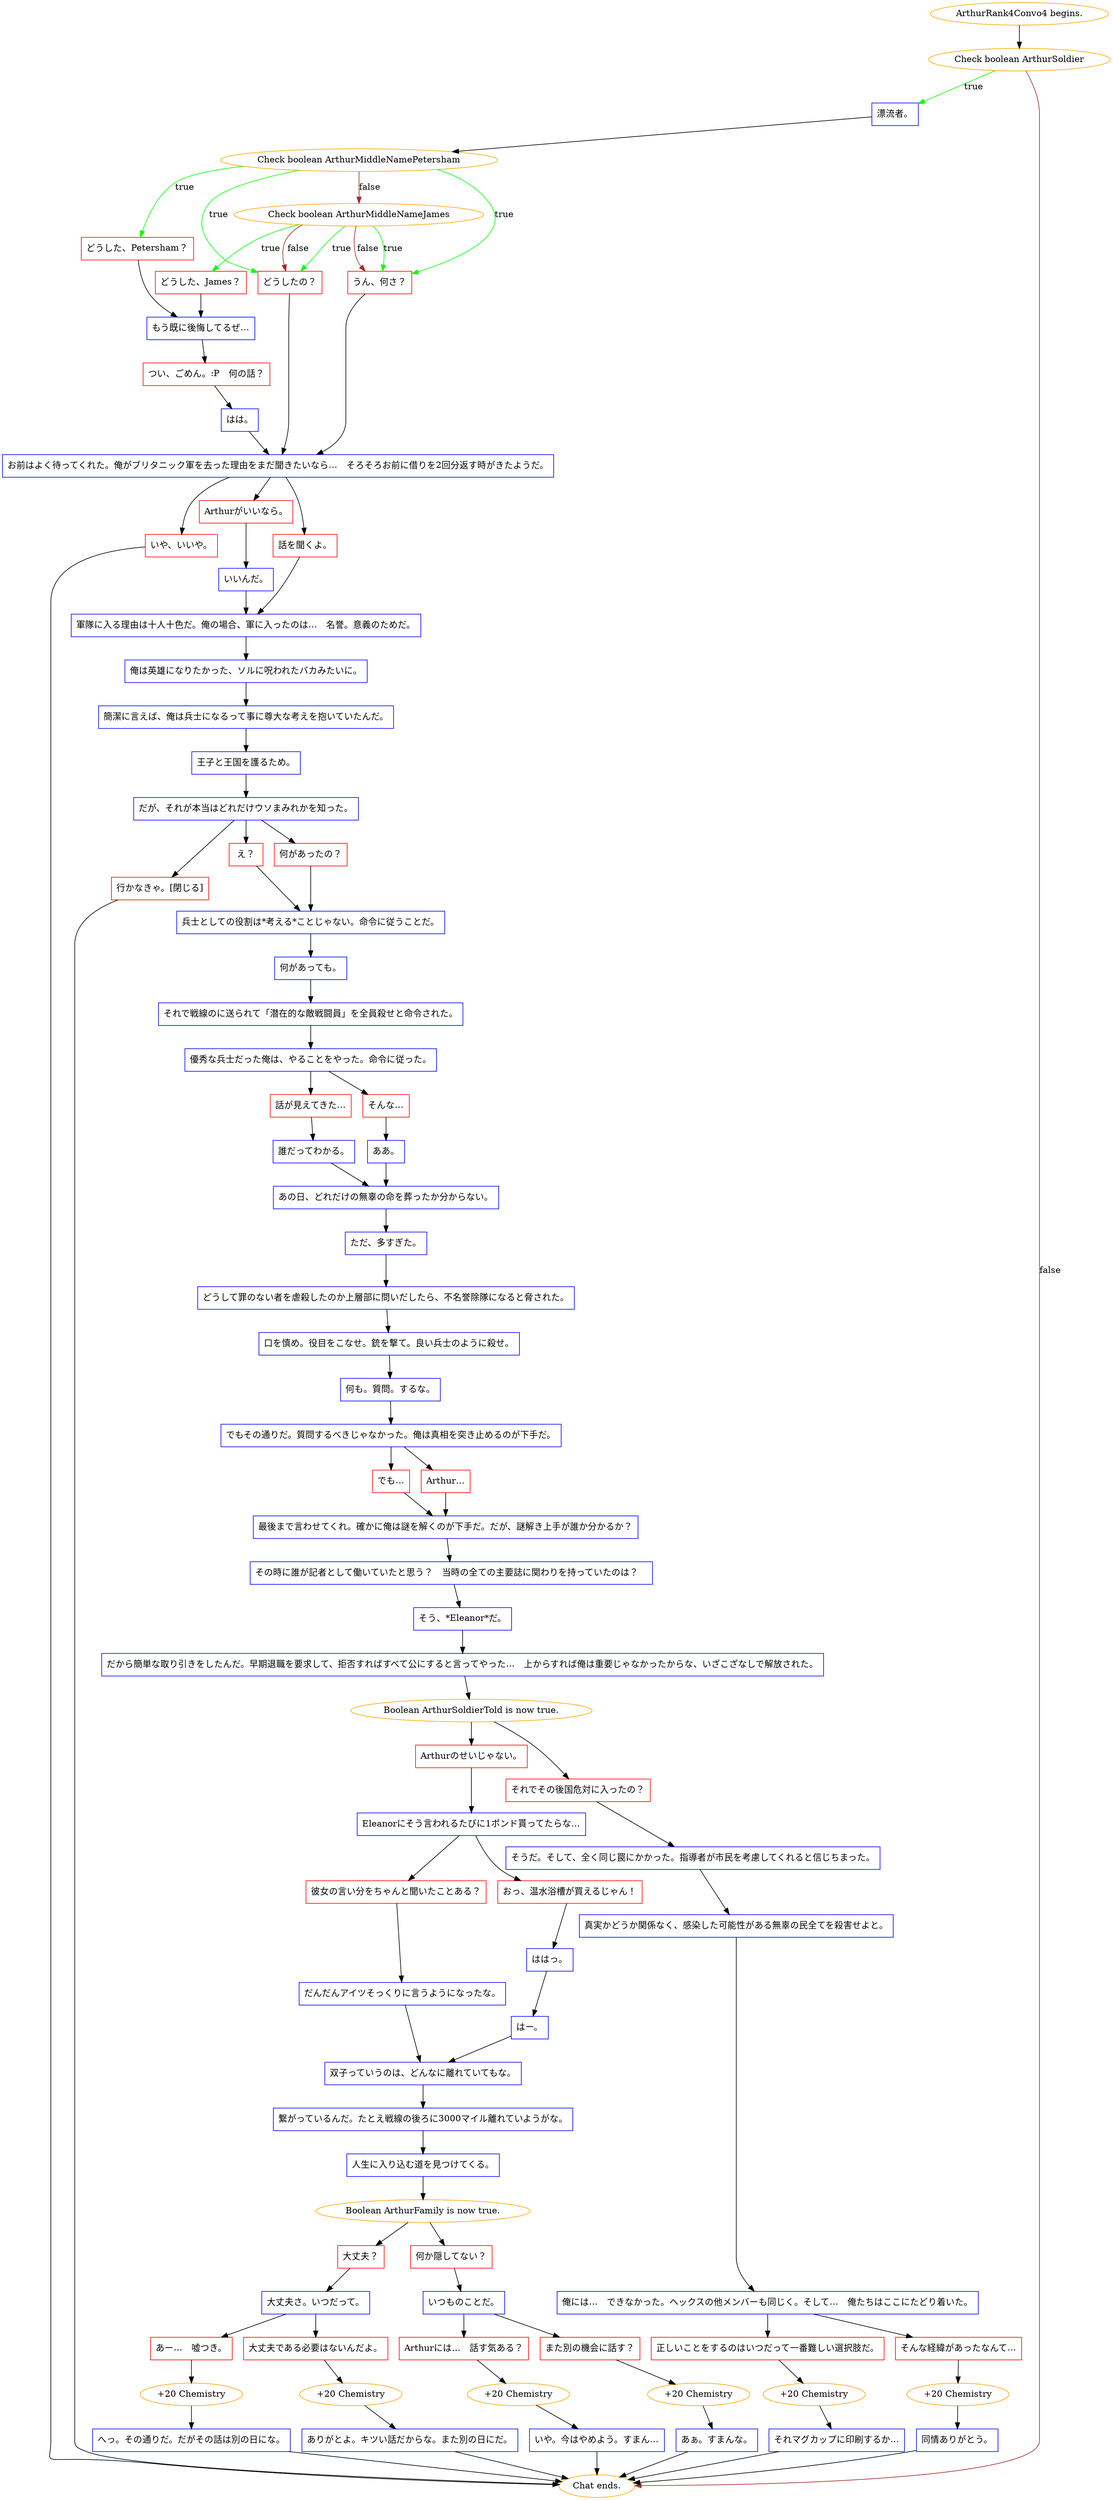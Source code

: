 digraph {
	"ArthurRank4Convo4 begins." [color=orange];
		"ArthurRank4Convo4 begins." -> j1651121292;
	j1651121292 [label="Check boolean ArthurSoldier",color=orange];
		j1651121292 -> j3004462473 [label=true,color=green];
		j1651121292 -> "Chat ends." [label=false,color=brown];
	j3004462473 [label="漂流者。",shape=box,color=blue];
		j3004462473 -> j2062515714;
	"Chat ends." [color=orange];
	j2062515714 [label="Check boolean ArthurMiddleNamePetersham",color=orange];
		j2062515714 -> j1655073219 [label=true,color=green];
		j2062515714 -> j2054651104 [label=true,color=green];
		j2062515714 -> j1801485841 [label=true,color=green];
		j2062515714 -> j2878711458 [label=false,color=brown];
	j1655073219 [label="どうした、Petersham？",shape=box,color=red];
		j1655073219 -> j52750298;
	j2054651104 [label="どうしたの？",shape=box,color=red];
		j2054651104 -> j915167377;
	j1801485841 [label="うん、何さ？",shape=box,color=red];
		j1801485841 -> j915167377;
	j2878711458 [label="Check boolean ArthurMiddleNameJames",color=orange];
		j2878711458 -> j4142304287 [label=true,color=green];
		j2878711458 -> j2054651104 [label=true,color=green];
		j2878711458 -> j1801485841 [label=true,color=green];
		j2878711458 -> j2054651104 [label=false,color=brown];
		j2878711458 -> j1801485841 [label=false,color=brown];
	j52750298 [label="もう既に後悔してるぜ…",shape=box,color=blue];
		j52750298 -> j2267181409;
	j915167377 [label="お前はよく待ってくれた。俺がブリタニック軍を去った理由をまだ聞きたいなら…　そろそろお前に借りを2回分返す時がきたようだ。",shape=box,color=blue];
		j915167377 -> j1556288750;
		j915167377 -> j2298073660;
		j915167377 -> j3396929188;
	j4142304287 [label="どうした、James？",shape=box,color=red];
		j4142304287 -> j52750298;
	j2267181409 [label="つい、ごめん。:P　何の話？",shape=box,color=red];
		j2267181409 -> j1931069411;
	j1556288750 [label="Arthurがいいなら。",shape=box,color=red];
		j1556288750 -> j1676622707;
	j2298073660 [label="話を聞くよ。",shape=box,color=red];
		j2298073660 -> j3758794086;
	j3396929188 [label="いや、いいや。",shape=box,color=red];
		j3396929188 -> "Chat ends.";
	j1931069411 [label="はは。",shape=box,color=blue];
		j1931069411 -> j915167377;
	j1676622707 [label="いいんだ。",shape=box,color=blue];
		j1676622707 -> j3758794086;
	j3758794086 [label="軍隊に入る理由は十人十色だ。俺の場合、軍に入ったのは…　名誉。意義のためだ。",shape=box,color=blue];
		j3758794086 -> j4008999444;
	j4008999444 [label="俺は英雄になりたかった、ソルに呪われたバカみたいに。",shape=box,color=blue];
		j4008999444 -> j1532733264;
	j1532733264 [label="簡潔に言えば、俺は兵士になるって事に尊大な考えを抱いていたんだ。",shape=box,color=blue];
		j1532733264 -> j2231307705;
	j2231307705 [label="王子と王国を護るため。",shape=box,color=blue];
		j2231307705 -> j3976457714;
	j3976457714 [label="だが、それが本当はどれだけウソまみれかを知った。",shape=box,color=blue];
		j3976457714 -> j4220399856;
		j3976457714 -> j2323298986;
		j3976457714 -> j3790993002;
	j4220399856 [label="何があったの？",shape=box,color=red];
		j4220399856 -> j4191214853;
	j2323298986 [label="え？",shape=box,color=red];
		j2323298986 -> j4191214853;
	j3790993002 [label="行かなきゃ。[閉じる]",shape=box,color=red];
		j3790993002 -> "Chat ends.";
	j4191214853 [label="兵士としての役割は*考える*ことじゃない。命令に従うことだ。",shape=box,color=blue];
		j4191214853 -> j7683569;
	j7683569 [label="何があっても。",shape=box,color=blue];
		j7683569 -> j952042721;
	j952042721 [label="それで戦線のに送られて「潜在的な敵戦闘員」を全員殺せと命令された。",shape=box,color=blue];
		j952042721 -> j4039813781;
	j4039813781 [label="優秀な兵士だった俺は、やることをやった。命令に従った。",shape=box,color=blue];
		j4039813781 -> j1246563246;
		j4039813781 -> j3727828325;
	j1246563246 [label="話が見えてきた…",shape=box,color=red];
		j1246563246 -> j1046234097;
	j3727828325 [label="そんな…",shape=box,color=red];
		j3727828325 -> j1586625451;
	j1046234097 [label="誰だってわかる。",shape=box,color=blue];
		j1046234097 -> j2844907136;
	j1586625451 [label="ああ。",shape=box,color=blue];
		j1586625451 -> j2844907136;
	j2844907136 [label="あの日、どれだけの無辜の命を葬ったか分からない。",shape=box,color=blue];
		j2844907136 -> j1756833438;
	j1756833438 [label="ただ、多すぎた。",shape=box,color=blue];
		j1756833438 -> j1235961125;
	j1235961125 [label="どうして罪のない者を虐殺したのか上層部に問いだしたら、不名誉除隊になると脅された。",shape=box,color=blue];
		j1235961125 -> j1142261080;
	j1142261080 [label="口を慎め。役目をこなせ。銃を撃て。良い兵士のように殺せ。",shape=box,color=blue];
		j1142261080 -> j4176514098;
	j4176514098 [label="何も。質問。するな。",shape=box,color=blue];
		j4176514098 -> j173342195;
	j173342195 [label="でもその通りだ。質問するべきじゃなかった。俺は真相を突き止めるのが下手だ。",shape=box,color=blue];
		j173342195 -> j2742863722;
		j173342195 -> j3646168721;
	j2742863722 [label="でも…",shape=box,color=red];
		j2742863722 -> j1506396036;
	j3646168721 [label="Arthur…",shape=box,color=red];
		j3646168721 -> j1506396036;
	j1506396036 [label="最後まで言わせてくれ。確かに俺は謎を解くのが下手だ。だが、謎解き上手が誰か分かるか？",shape=box,color=blue];
		j1506396036 -> j1684568939;
	j1684568939 [label="その時に誰が記者として働いていたと思う？　当時の全ての主要誌に関わりを持っていたのは？　",shape=box,color=blue];
		j1684568939 -> j209674202;
	j209674202 [label="そう、*Eleanor*だ。",shape=box,color=blue];
		j209674202 -> j882686499;
	j882686499 [label="だから簡単な取り引きをしたんだ。早期退職を要求して、拒否すればすべて公にすると言ってやった…　上からすれば俺は重要じゃなかったからな、いざこざなしで解放された。",shape=box,color=blue];
		j882686499 -> j1539124429;
	j1539124429 [label="Boolean ArthurSoldierTold is now true.",color=orange];
		j1539124429 -> j2532829516;
		j1539124429 -> j3840060259;
	j2532829516 [label="それでその後国危対に入ったの？",shape=box,color=red];
		j2532829516 -> j2447432409;
	j3840060259 [label="Arthurのせいじゃない。",shape=box,color=red];
		j3840060259 -> j2193125484;
	j2447432409 [label="そうだ。そして、全く同じ罠にかかった。指導者が市民を考慮してくれると信じちまった。",shape=box,color=blue];
		j2447432409 -> j2722084720;
	j2193125484 [label="Eleanorにそう言われるたびに1ポンド貰ってたらな…",shape=box,color=blue];
		j2193125484 -> j475577599;
		j2193125484 -> j976961624;
	j2722084720 [label="真実かどうか関係なく、感染した可能性がある無辜の民全てを殺害せよと。",shape=box,color=blue];
		j2722084720 -> j4108460375;
	j475577599 [label="彼女の言い分をちゃんと聞いたことある？",shape=box,color=red];
		j475577599 -> j3895212527;
	j976961624 [label="おっ、温水浴槽が買えるじゃん！",shape=box,color=red];
		j976961624 -> j1112191534;
	j4108460375 [label="俺には…　できなかった。ヘックスの他メンバーも同じく。そして…　俺たちはここにたどり着いた。",shape=box,color=blue];
		j4108460375 -> j2566122027;
		j4108460375 -> j130159162;
	j3895212527 [label="だんだんアイツそっくりに言うようになったな。",shape=box,color=blue];
		j3895212527 -> j2765363139;
	j1112191534 [label="ははっ。",shape=box,color=blue];
		j1112191534 -> j3397820867;
	j2566122027 [label="そんな経緯があったなんて…",shape=box,color=red];
		j2566122027 -> j2729665428;
	j130159162 [label="正しいことをするのはいつだって一番難しい選択肢だ。",shape=box,color=red];
		j130159162 -> j3618009697;
	j2765363139 [label="双子っていうのは、どんなに離れていてもな。",shape=box,color=blue];
		j2765363139 -> j904056999;
	j3397820867 [label="はー。",shape=box,color=blue];
		j3397820867 -> j2765363139;
	j2729665428 [label="+20 Chemistry",color=orange];
		j2729665428 -> j3493363535;
	j3618009697 [label="+20 Chemistry",color=orange];
		j3618009697 -> j3561112283;
	j904056999 [label="繋がっているんだ。たとえ戦線の後ろに3000マイル離れていようがな。",shape=box,color=blue];
		j904056999 -> j153633407;
	j3493363535 [label="同情ありがとう。",shape=box,color=blue];
		j3493363535 -> "Chat ends.";
	j3561112283 [label="それマグカップに印刷するか…",shape=box,color=blue];
		j3561112283 -> "Chat ends.";
	j153633407 [label="人生に入り込む道を見つけてくる。",shape=box,color=blue];
		j153633407 -> j730258552;
	j730258552 [label="Boolean ArthurFamily is now true.",color=orange];
		j730258552 -> j1266779139;
		j730258552 -> j2994652155;
	j1266779139 [label="大丈夫？",shape=box,color=red];
		j1266779139 -> j3640604494;
	j2994652155 [label="何か隠してない？",shape=box,color=red];
		j2994652155 -> j1688560360;
	j3640604494 [label="大丈夫さ。いつだって。",shape=box,color=blue];
		j3640604494 -> j1038713843;
		j3640604494 -> j930994313;
	j1688560360 [label="いつものことだ。",shape=box,color=blue];
		j1688560360 -> j4157316820;
		j1688560360 -> j1953117816;
	j1038713843 [label="大丈夫である必要はないんだよ。",shape=box,color=red];
		j1038713843 -> j1823523596;
	j930994313 [label="あー…　嘘つき。",shape=box,color=red];
		j930994313 -> j2161543639;
	j4157316820 [label="また別の機会に話す？",shape=box,color=red];
		j4157316820 -> j1407539061;
	j1953117816 [label="Arthurには…　話す気ある？",shape=box,color=red];
		j1953117816 -> j1123975986;
	j1823523596 [label="+20 Chemistry",color=orange];
		j1823523596 -> j1905239517;
	j2161543639 [label="+20 Chemistry",color=orange];
		j2161543639 -> j920100416;
	j1407539061 [label="+20 Chemistry",color=orange];
		j1407539061 -> j478034715;
	j1123975986 [label="+20 Chemistry",color=orange];
		j1123975986 -> j241702509;
	j1905239517 [label="ありがとよ。キツい話だからな。また別の日にだ。",shape=box,color=blue];
		j1905239517 -> "Chat ends.";
	j920100416 [label="へっ。その通りだ。だがその話は別の日にな。",shape=box,color=blue];
		j920100416 -> "Chat ends.";
	j478034715 [label="あぁ。すまんな。",shape=box,color=blue];
		j478034715 -> "Chat ends.";
	j241702509 [label="いや。今はやめよう。すまん…",shape=box,color=blue];
		j241702509 -> "Chat ends.";
}
